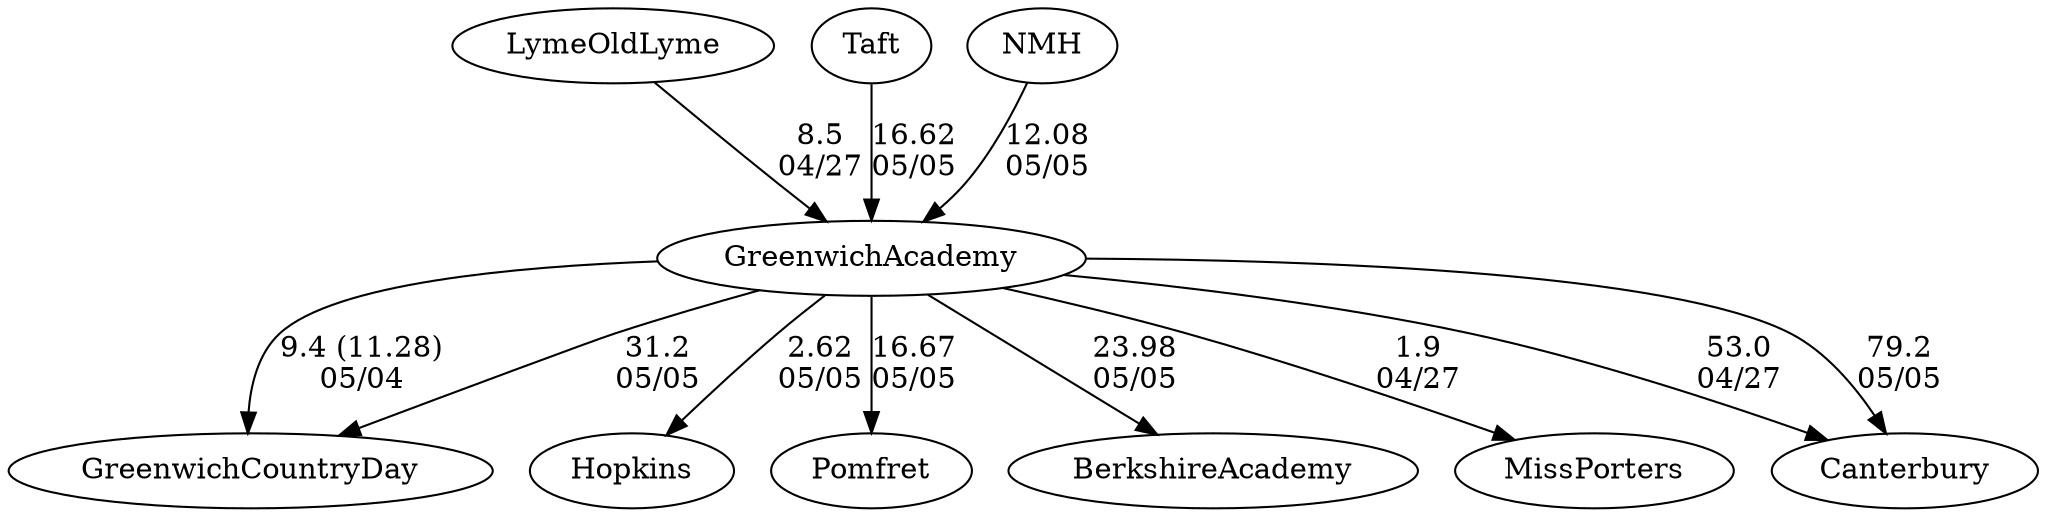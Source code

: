 digraph girls2foursGreenwichAcademy {GreenwichCountryDay [URL="girls2foursGreenwichAcademyGreenwichCountryDay.html"];Hopkins [URL="girls2foursGreenwichAcademyHopkins.html"];Pomfret [URL="girls2foursGreenwichAcademyPomfret.html"];BerkshireAcademy [URL="girls2foursGreenwichAcademyBerkshireAcademy.html"];LymeOldLyme [URL="girls2foursGreenwichAcademyLymeOldLyme.html"];MissPorters [URL="girls2foursGreenwichAcademyMissPorters.html"];Taft [URL="girls2foursGreenwichAcademyTaft.html"];GreenwichAcademy [URL="girls2foursGreenwichAcademyGreenwichAcademy.html"];Canterbury [URL="girls2foursGreenwichAcademyCanterbury.html"];NMH [URL="girls2foursGreenwichAcademyNMH.html"];GreenwichAcademy -> GreenwichCountryDay[label="9.4 (11.28)
05/04", weight="91", tooltip="NEIRA Girls Fours, Greenwich Academy vs. Greenwich Country Day School			
Distance: 1250m Conditions: 1V race saw a light tailwind shifting to a cross tail in the final 500m. For the 2V, winds stayed directionally consistent, but picked up slightly in intensity. Clear skies, and aside from some mildly inconvenient wakes in the first race, smooth waters. Comments: Thanks to GCDS for helping organize and run a great race.
None", URL="https://www.row2k.com/results/resultspage.cfm?UID=00841B9320232058185E0FBD16468B00&cat=1", random="random"]; 
LymeOldLyme -> GreenwichAcademy[label="8.5
04/27", weight="92", tooltip="NEIRA Boys & Girls Fours,Frederick Gunn vs Miss Porters, Canterbury, Lyme/Old Lyme, Greenwich Academy, Notre Dame			
Distance: 1500m Conditions: Tailwind throughout the day 8-18mph. Calm in the starting area with the wind picking up more and more as crews made their way down the course.
None", URL="https://www.row2k.com/results/resultspage.cfm?UID=3710F27F185D74B3D15DF923C787D9E1&cat=5", random="random"]; 
GreenwichAcademy -> MissPorters[label="1.9
04/27", weight="99", tooltip="NEIRA Boys & Girls Fours,Frederick Gunn vs Miss Porters, Canterbury, Lyme/Old Lyme, Greenwich Academy, Notre Dame			
Distance: 1500m Conditions: Tailwind throughout the day 8-18mph. Calm in the starting area with the wind picking up more and more as crews made their way down the course.
None", URL="https://www.row2k.com/results/resultspage.cfm?UID=3710F27F185D74B3D15DF923C787D9E1&cat=5", random="random"]; 
GreenwichAcademy -> Canterbury[label="53.0
04/27", weight="47", tooltip="NEIRA Boys & Girls Fours,Frederick Gunn vs Miss Porters, Canterbury, Lyme/Old Lyme, Greenwich Academy, Notre Dame			
Distance: 1500m Conditions: Tailwind throughout the day 8-18mph. Calm in the starting area with the wind picking up more and more as crews made their way down the course.
None", URL="https://www.row2k.com/results/resultspage.cfm?UID=3710F27F185D74B3D15DF923C787D9E1&cat=5", random="random"]; 
GreenwichAcademy -> Hopkins[label="2.62
05/05", weight="98", tooltip="Founder's Day Regatta			
Conditions: Some cross wind in the first 500m shifting into a light tail wind in the last 1k. Teams with multiple boats in a single event only progressed the faster boat even if both finished top 3.", URL="https://www.row2k.com/results/resultspage.cfm?UID=7AC6352FAB62A8BCE52618B8C7A7971D&cat=6", random="random"]; 
GreenwichAcademy -> BerkshireAcademy[label="23.98
05/05", weight="77", tooltip="Founder's Day Regatta			
Conditions: Some cross wind in the first 500m shifting into a light tail wind in the last 1k. Teams with multiple boats in a single event only progressed the faster boat even if both finished top 3.", URL="https://www.row2k.com/results/resultspage.cfm?UID=7AC6352FAB62A8BCE52618B8C7A7971D&cat=6", random="random"]; 
GreenwichAcademy -> GreenwichCountryDay[label="31.2
05/05", weight="69", tooltip="Founder's Day Regatta			
Conditions: Some cross wind in the first 500m shifting into a light tail wind in the last 1k. Teams with multiple boats in a single event only progressed the faster boat even if both finished top 3.", URL="https://www.row2k.com/results/resultspage.cfm?UID=7AC6352FAB62A8BCE52618B8C7A7971D&cat=6", random="random"]; 
GreenwichAcademy -> Canterbury[label="79.2
05/05", weight="21", tooltip="Founder's Day Regatta			
Conditions: Some cross wind in the first 500m shifting into a light tail wind in the last 1k. Teams with multiple boats in a single event only progressed the faster boat even if both finished top 3.", URL="https://www.row2k.com/results/resultspage.cfm?UID=7AC6352FAB62A8BCE52618B8C7A7971D&cat=6", random="random"]; 
GreenwichAcademy -> Pomfret[label="16.67
05/05", weight="84", tooltip="Founder's Day Regatta			
Conditions: Some cross wind in the first 500m shifting into a light tail wind in the last 1k. Teams with multiple boats in a single event only progressed the faster boat even if both finished top 3.", URL="https://www.row2k.com/results/resultspage.cfm?UID=7AC6352FAB62A8BCE52618B8C7A7971D&cat=6", random="random"]; 
Taft -> GreenwichAcademy[label="16.62
05/05", weight="84", tooltip="Founder's Day Regatta			
Conditions: Some cross wind in the first 500m shifting into a light tail wind in the last 1k. Teams with multiple boats in a single event only progressed the faster boat even if both finished top 3.", URL="https://www.row2k.com/results/resultspage.cfm?UID=7AC6352FAB62A8BCE52618B8C7A7971D&cat=6", random="random"]; 
NMH -> GreenwichAcademy[label="12.08
05/05", weight="88", tooltip="Founder's Day Regatta			
Conditions: Some cross wind in the first 500m shifting into a light tail wind in the last 1k. Teams with multiple boats in a single event only progressed the faster boat even if both finished top 3.", URL="https://www.row2k.com/results/resultspage.cfm?UID=7AC6352FAB62A8BCE52618B8C7A7971D&cat=6", random="random"]}